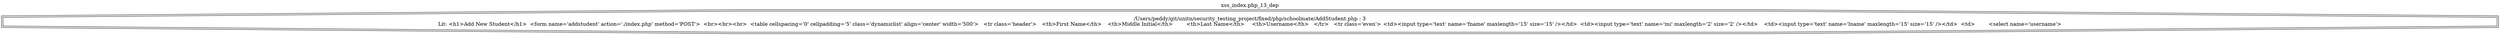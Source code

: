 digraph cfg {
  label="xss_index.php_13_dep";
  labelloc=t;
  n1 [shape=doubleoctagon, label="/Users/peddy/git/unitn/security_testing_project/fixed/php/schoolmate/AddStudent.php : 3\nLit: <h1>Add New Student</h1>  <form name='addstudent' action='./index.php' method='POST'>  <br><br><br>  <table cellspacing='0' cellpadding='5' class='dynamiclist' align='center' width='500'>   <tr class='header'>	<th>First Name</th>	<th>Middle Initial</th>	<th>Last Name</th>	<th>Username</th>   </tr>   <tr class='even'>	<td><input type='text' name='fname' maxlength='15' size='15' /></td>	<td><input type='text' name='mi' maxlength='2' size='2' /></td>	<td><input type='text' name='lname' maxlength='15' size='15' /></td>	<td>	 <select name='username'>\n"];
}
